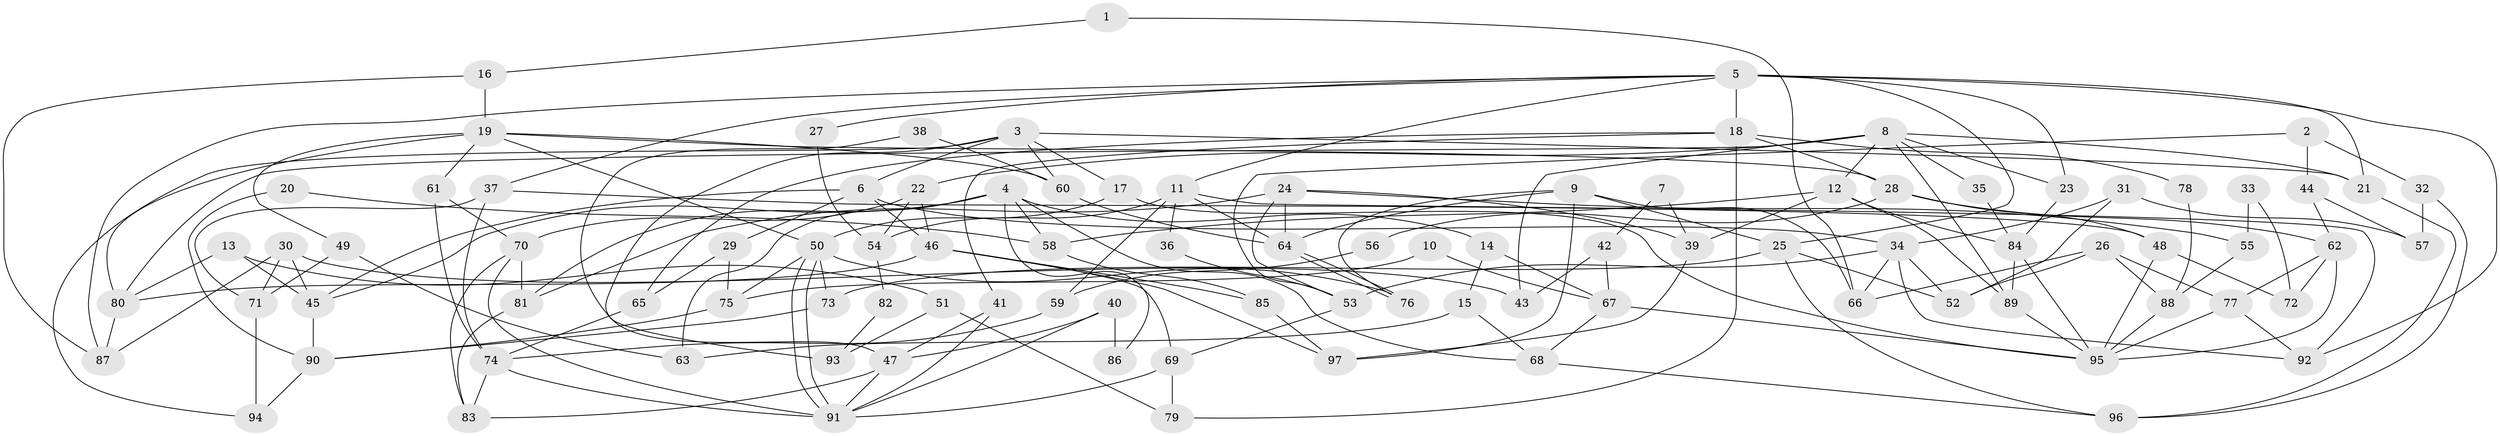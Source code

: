 // Generated by graph-tools (version 1.1) at 2025/02/03/09/25 03:02:13]
// undirected, 97 vertices, 194 edges
graph export_dot {
graph [start="1"]
  node [color=gray90,style=filled];
  1;
  2;
  3;
  4;
  5;
  6;
  7;
  8;
  9;
  10;
  11;
  12;
  13;
  14;
  15;
  16;
  17;
  18;
  19;
  20;
  21;
  22;
  23;
  24;
  25;
  26;
  27;
  28;
  29;
  30;
  31;
  32;
  33;
  34;
  35;
  36;
  37;
  38;
  39;
  40;
  41;
  42;
  43;
  44;
  45;
  46;
  47;
  48;
  49;
  50;
  51;
  52;
  53;
  54;
  55;
  56;
  57;
  58;
  59;
  60;
  61;
  62;
  63;
  64;
  65;
  66;
  67;
  68;
  69;
  70;
  71;
  72;
  73;
  74;
  75;
  76;
  77;
  78;
  79;
  80;
  81;
  82;
  83;
  84;
  85;
  86;
  87;
  88;
  89;
  90;
  91;
  92;
  93;
  94;
  95;
  96;
  97;
  1 -- 66;
  1 -- 16;
  2 -- 32;
  2 -- 53;
  2 -- 44;
  3 -- 17;
  3 -- 21;
  3 -- 6;
  3 -- 60;
  3 -- 93;
  3 -- 94;
  4 -- 68;
  4 -- 45;
  4 -- 14;
  4 -- 58;
  4 -- 63;
  4 -- 81;
  4 -- 86;
  5 -- 92;
  5 -- 23;
  5 -- 11;
  5 -- 18;
  5 -- 21;
  5 -- 25;
  5 -- 27;
  5 -- 37;
  5 -- 87;
  6 -- 46;
  6 -- 29;
  6 -- 34;
  6 -- 45;
  7 -- 42;
  7 -- 39;
  8 -- 80;
  8 -- 89;
  8 -- 12;
  8 -- 21;
  8 -- 22;
  8 -- 23;
  8 -- 35;
  8 -- 43;
  9 -- 76;
  9 -- 64;
  9 -- 25;
  9 -- 66;
  9 -- 97;
  10 -- 67;
  10 -- 75;
  11 -- 92;
  11 -- 36;
  11 -- 54;
  11 -- 59;
  11 -- 64;
  12 -- 39;
  12 -- 58;
  12 -- 84;
  12 -- 89;
  13 -- 45;
  13 -- 80;
  13 -- 51;
  14 -- 15;
  14 -- 67;
  15 -- 68;
  15 -- 63;
  16 -- 87;
  16 -- 19;
  17 -- 95;
  17 -- 50;
  18 -- 41;
  18 -- 28;
  18 -- 65;
  18 -- 78;
  18 -- 79;
  19 -- 50;
  19 -- 60;
  19 -- 28;
  19 -- 49;
  19 -- 61;
  19 -- 80;
  20 -- 58;
  20 -- 90;
  21 -- 96;
  22 -- 70;
  22 -- 46;
  22 -- 54;
  23 -- 84;
  24 -- 81;
  24 -- 64;
  24 -- 39;
  24 -- 53;
  24 -- 55;
  25 -- 52;
  25 -- 73;
  25 -- 96;
  26 -- 52;
  26 -- 66;
  26 -- 77;
  26 -- 88;
  27 -- 54;
  28 -- 48;
  28 -- 56;
  28 -- 62;
  29 -- 65;
  29 -- 75;
  30 -- 71;
  30 -- 87;
  30 -- 43;
  30 -- 45;
  31 -- 34;
  31 -- 52;
  31 -- 57;
  32 -- 96;
  32 -- 57;
  33 -- 55;
  33 -- 72;
  34 -- 53;
  34 -- 52;
  34 -- 66;
  34 -- 92;
  35 -- 84;
  36 -- 53;
  37 -- 48;
  37 -- 71;
  37 -- 74;
  38 -- 47;
  38 -- 60;
  39 -- 97;
  40 -- 91;
  40 -- 47;
  40 -- 86;
  41 -- 47;
  41 -- 91;
  42 -- 43;
  42 -- 67;
  44 -- 62;
  44 -- 57;
  45 -- 90;
  46 -- 97;
  46 -- 69;
  46 -- 80;
  46 -- 85;
  47 -- 91;
  47 -- 83;
  48 -- 95;
  48 -- 72;
  49 -- 71;
  49 -- 63;
  50 -- 75;
  50 -- 91;
  50 -- 91;
  50 -- 73;
  50 -- 76;
  51 -- 79;
  51 -- 93;
  53 -- 69;
  54 -- 82;
  55 -- 88;
  56 -- 59;
  58 -- 85;
  59 -- 74;
  60 -- 64;
  61 -- 74;
  61 -- 70;
  62 -- 95;
  62 -- 72;
  62 -- 77;
  64 -- 76;
  64 -- 76;
  65 -- 74;
  67 -- 95;
  67 -- 68;
  68 -- 96;
  69 -- 91;
  69 -- 79;
  70 -- 91;
  70 -- 81;
  70 -- 83;
  71 -- 94;
  73 -- 90;
  74 -- 83;
  74 -- 91;
  75 -- 90;
  77 -- 92;
  77 -- 95;
  78 -- 88;
  80 -- 87;
  81 -- 83;
  82 -- 93;
  84 -- 89;
  84 -- 95;
  85 -- 97;
  88 -- 95;
  89 -- 95;
  90 -- 94;
}
